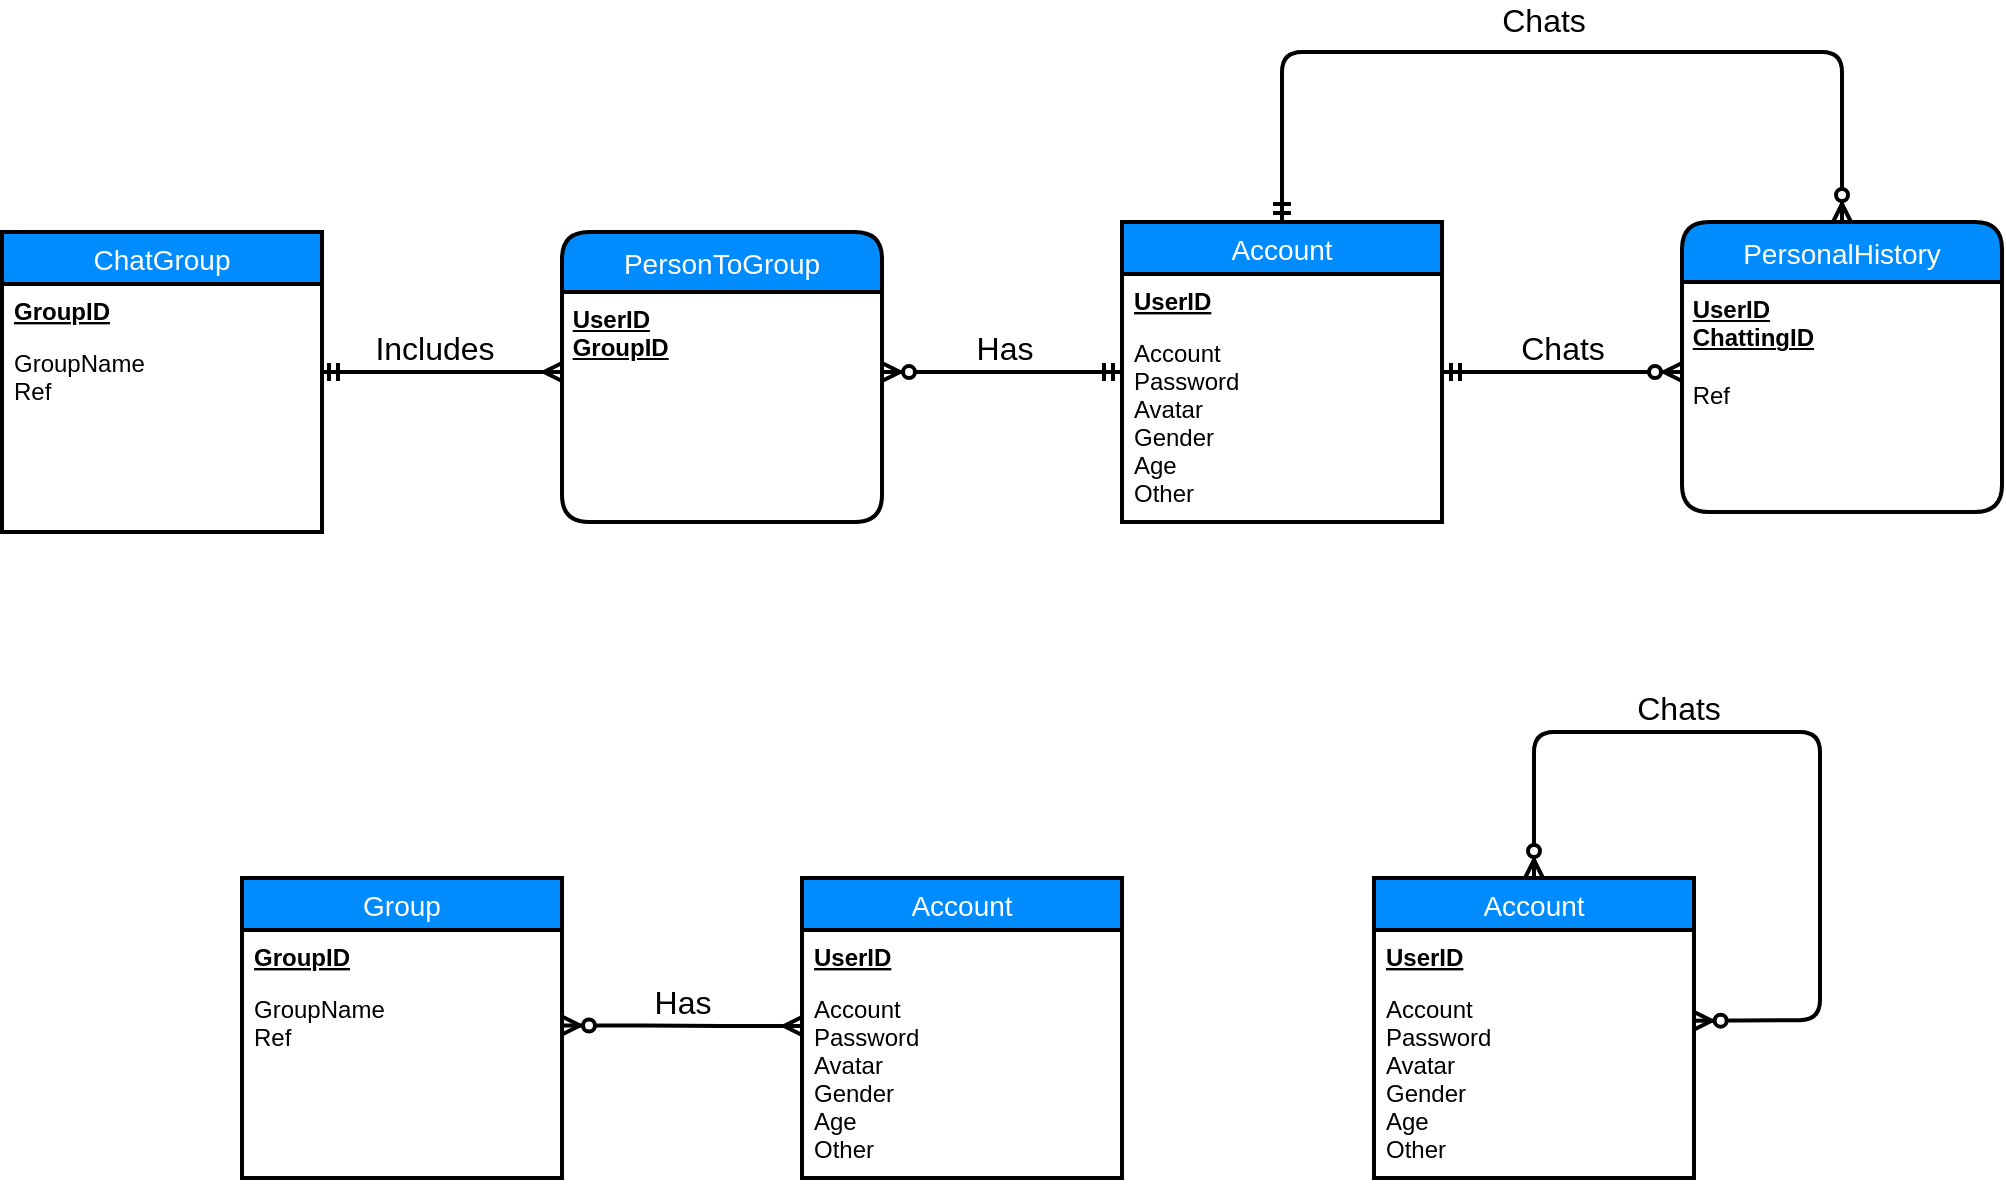 <mxfile version="12.7.9" type="google"><diagram id="h-RbpwB1-YJGbbL05jqK" name="Page-1"><mxGraphModel dx="1746" dy="529" grid="0" gridSize="10" guides="1" tooltips="1" connect="1" arrows="1" fold="1" page="0" pageScale="1" pageWidth="827" pageHeight="1169" math="0" shadow="0"><root><mxCell id="0"/><mxCell id="1" parent="0"/><mxCell id="ZCXoiicQ73553DUnWyuM-18" value="PersonalHistory" style="swimlane;childLayout=stackLayout;horizontal=1;startSize=30;horizontalStack=0;fillColor=#008cff;fontColor=#FFFFFF;rounded=1;fontSize=14;fontStyle=0;strokeWidth=2;resizeParent=0;resizeLast=1;shadow=0;dashed=0;align=center;" parent="1" vertex="1"><mxGeometry x="360" y="215" width="160" height="145" as="geometry"/></mxCell><mxCell id="ZCXoiicQ73553DUnWyuM-36" value="&lt;span style=&quot;font-weight: bold&quot;&gt;&amp;nbsp;&lt;/span&gt;&lt;u style=&quot;font-weight: bold&quot;&gt;UserID&lt;/u&gt;&lt;br&gt;&amp;nbsp;&lt;u&gt;&lt;b&gt;ChattingID&lt;/b&gt;&lt;/u&gt;&lt;br&gt;&amp;nbsp;&lt;br&gt;&amp;nbsp;Ref" style="text;html=1;align=left;verticalAlign=top;resizable=0;points=[];autosize=1;fontColor=#000000;" parent="ZCXoiicQ73553DUnWyuM-18" vertex="1"><mxGeometry y="30" width="160" height="115" as="geometry"/></mxCell><mxCell id="ZCXoiicQ73553DUnWyuM-20" value="Account" style="swimlane;fontStyle=0;childLayout=stackLayout;horizontal=1;startSize=26;fillColor=#008CFF;horizontalStack=0;resizeParent=1;resizeParentMax=0;resizeLast=0;collapsible=1;marginBottom=0;swimlaneFillColor=#ffffff;align=center;fontSize=14;strokeColor=#000000;fontColor=#FFFFFF;strokeWidth=2;" parent="1" vertex="1"><mxGeometry x="80" y="215" width="160" height="150" as="geometry"/></mxCell><mxCell id="ZCXoiicQ73553DUnWyuM-21" value="UserID" style="text;strokeColor=none;fillColor=none;spacingLeft=4;spacingRight=4;overflow=hidden;rotatable=0;points=[[0,0.5],[1,0.5]];portConstraint=eastwest;fontSize=12;fontStyle=5" parent="ZCXoiicQ73553DUnWyuM-20" vertex="1"><mxGeometry y="26" width="160" height="26" as="geometry"/></mxCell><mxCell id="ZCXoiicQ73553DUnWyuM-22" value="Account&#10;Password&#10;Avatar&#10;Gender&#10;Age&#10;Other" style="text;strokeColor=none;fillColor=none;spacingLeft=4;spacingRight=4;overflow=hidden;rotatable=0;points=[[0,0.5],[1,0.5]];portConstraint=eastwest;fontSize=12;" parent="ZCXoiicQ73553DUnWyuM-20" vertex="1"><mxGeometry y="52" width="160" height="98" as="geometry"/></mxCell><mxCell id="ZCXoiicQ73553DUnWyuM-38" value="PersonToGroup" style="swimlane;childLayout=stackLayout;horizontal=1;startSize=30;horizontalStack=0;fillColor=#008cff;fontColor=#FFFFFF;rounded=1;fontSize=14;fontStyle=0;strokeWidth=2;resizeParent=0;resizeLast=1;shadow=0;dashed=0;align=center;labelBackgroundColor=none;" parent="1" vertex="1"><mxGeometry x="-200" y="220" width="160" height="145" as="geometry"/></mxCell><mxCell id="ZCXoiicQ73553DUnWyuM-39" value="&lt;span style=&quot;font-weight: bold&quot;&gt;&amp;nbsp;&lt;/span&gt;&lt;u style=&quot;font-weight: bold&quot;&gt;UserID&lt;/u&gt;&lt;br&gt;&amp;nbsp;&lt;b&gt;&lt;u&gt;GroupID&lt;/u&gt;&lt;/b&gt;&lt;br&gt;&amp;nbsp;&lt;br&gt;&amp;nbsp;" style="text;html=1;align=left;verticalAlign=top;resizable=0;points=[];autosize=1;fontColor=#000000;labelBackgroundColor=none;" parent="ZCXoiicQ73553DUnWyuM-38" vertex="1"><mxGeometry y="30" width="160" height="115" as="geometry"/></mxCell><mxCell id="ZCXoiicQ73553DUnWyuM-41" value="" style="edgeStyle=entityRelationEdgeStyle;fontSize=12;html=1;endArrow=ERzeroToMany;endFill=1;strokeWidth=2;startArrow=ERmandOne;startFill=0;" parent="1" edge="1"><mxGeometry width="100" height="100" relative="1" as="geometry"><mxPoint x="240" y="290" as="sourcePoint"/><mxPoint x="360" y="290" as="targetPoint"/></mxGeometry></mxCell><mxCell id="ZCXoiicQ73553DUnWyuM-43" value="" style="edgeStyle=entityRelationEdgeStyle;fontSize=12;html=1;endArrow=ERmandOne;endFill=0;strokeWidth=2;exitX=1;exitY=0.348;exitDx=0;exitDy=0;exitPerimeter=0;startArrow=ERzeroToMany;startFill=1;" parent="1" source="ZCXoiicQ73553DUnWyuM-39" edge="1"><mxGeometry width="100" height="100" relative="1" as="geometry"><mxPoint x="-20" y="390" as="sourcePoint"/><mxPoint x="80" y="290" as="targetPoint"/></mxGeometry></mxCell><mxCell id="ZCXoiicQ73553DUnWyuM-44" value="ChatGroup" style="swimlane;fontStyle=0;childLayout=stackLayout;horizontal=1;startSize=26;fillColor=#008CFF;horizontalStack=0;resizeParent=1;resizeParentMax=0;resizeLast=0;collapsible=1;marginBottom=0;swimlaneFillColor=#ffffff;align=center;fontSize=14;strokeColor=#000000;fontColor=#FFFFFF;strokeWidth=2;" parent="1" vertex="1"><mxGeometry x="-480" y="220" width="160" height="150" as="geometry"/></mxCell><mxCell id="ZCXoiicQ73553DUnWyuM-45" value="GroupID" style="text;strokeColor=none;fillColor=none;spacingLeft=4;spacingRight=4;overflow=hidden;rotatable=0;points=[[0,0.5],[1,0.5]];portConstraint=eastwest;fontSize=12;fontStyle=5" parent="ZCXoiicQ73553DUnWyuM-44" vertex="1"><mxGeometry y="26" width="160" height="26" as="geometry"/></mxCell><mxCell id="ZCXoiicQ73553DUnWyuM-46" value="GroupName&#10;Ref" style="text;strokeColor=none;fillColor=none;spacingLeft=4;spacingRight=4;overflow=hidden;rotatable=0;points=[[0,0.5],[1,0.5]];portConstraint=eastwest;fontSize=12;" parent="ZCXoiicQ73553DUnWyuM-44" vertex="1"><mxGeometry y="52" width="160" height="98" as="geometry"/></mxCell><mxCell id="ZCXoiicQ73553DUnWyuM-47" value="" style="edgeStyle=entityRelationEdgeStyle;fontSize=12;html=1;endArrow=ERmany;endFill=0;strokeWidth=2;startArrow=ERmandOne;startFill=0;" parent="1" edge="1"><mxGeometry width="100" height="100" relative="1" as="geometry"><mxPoint x="-321" y="290" as="sourcePoint"/><mxPoint x="-200" y="290" as="targetPoint"/></mxGeometry></mxCell><mxCell id="ZCXoiicQ73553DUnWyuM-52" value="" style="endArrow=ERmandOne;html=1;strokeWidth=2;fontColor=#000000;entryX=0.5;entryY=0;entryDx=0;entryDy=0;exitX=0.5;exitY=0;exitDx=0;exitDy=0;endFill=0;startArrow=ERzeroToMany;startFill=1;" parent="1" source="ZCXoiicQ73553DUnWyuM-18" target="ZCXoiicQ73553DUnWyuM-20" edge="1"><mxGeometry width="50" height="50" relative="1" as="geometry"><mxPoint x="447" y="215" as="sourcePoint"/><mxPoint x="206" y="356" as="targetPoint"/><Array as="points"><mxPoint x="440" y="130"/><mxPoint x="160" y="130"/></Array></mxGeometry></mxCell><mxCell id="ZCXoiicQ73553DUnWyuM-53" value="&lt;font style=&quot;font-size: 16px&quot;&gt;Includes&lt;/font&gt;" style="text;html=1;align=center;verticalAlign=middle;resizable=0;points=[];autosize=1;fontColor=#000000;" parent="1" vertex="1"><mxGeometry x="-299" y="268" width="70" height="19" as="geometry"/></mxCell><mxCell id="ZCXoiicQ73553DUnWyuM-54" value="&lt;span style=&quot;font-size: 16px&quot;&gt;Has&lt;/span&gt;" style="text;html=1;align=center;verticalAlign=middle;resizable=0;points=[];autosize=1;fontColor=#000000;" parent="1" vertex="1"><mxGeometry x="2" y="268" width="38" height="19" as="geometry"/></mxCell><mxCell id="ZCXoiicQ73553DUnWyuM-55" value="&lt;font style=&quot;font-size: 16px&quot;&gt;Chats&lt;/font&gt;" style="text;html=1;strokeColor=none;fillColor=none;align=center;verticalAlign=middle;whiteSpace=wrap;rounded=0;labelBackgroundColor=none;fontColor=#000000;" parent="1" vertex="1"><mxGeometry x="271" y="104" width="40" height="20" as="geometry"/></mxCell><mxCell id="ZCXoiicQ73553DUnWyuM-56" value="&lt;font style=&quot;font-size: 16px&quot;&gt;Chats&lt;/font&gt;" style="text;html=1;align=center;verticalAlign=middle;resizable=0;points=[];autosize=1;fontColor=#000000;" parent="1" vertex="1"><mxGeometry x="274" y="268" width="52" height="19" as="geometry"/></mxCell><mxCell id="ZCXoiicQ73553DUnWyuM-57" value="Group" style="swimlane;fontStyle=0;childLayout=stackLayout;horizontal=1;startSize=26;fillColor=#008CFF;horizontalStack=0;resizeParent=1;resizeParentMax=0;resizeLast=0;collapsible=1;marginBottom=0;swimlaneFillColor=#ffffff;align=center;fontSize=14;strokeColor=#000000;fontColor=#FFFFFF;strokeWidth=2;" parent="1" vertex="1"><mxGeometry x="-360" y="543" width="160" height="150" as="geometry"/></mxCell><mxCell id="ZCXoiicQ73553DUnWyuM-58" value="GroupID" style="text;strokeColor=none;fillColor=none;spacingLeft=4;spacingRight=4;overflow=hidden;rotatable=0;points=[[0,0.5],[1,0.5]];portConstraint=eastwest;fontSize=12;fontStyle=5" parent="ZCXoiicQ73553DUnWyuM-57" vertex="1"><mxGeometry y="26" width="160" height="26" as="geometry"/></mxCell><mxCell id="ZCXoiicQ73553DUnWyuM-59" value="GroupName&#10;Ref" style="text;strokeColor=none;fillColor=none;spacingLeft=4;spacingRight=4;overflow=hidden;rotatable=0;points=[[0,0.5],[1,0.5]];portConstraint=eastwest;fontSize=12;" parent="ZCXoiicQ73553DUnWyuM-57" vertex="1"><mxGeometry y="52" width="160" height="98" as="geometry"/></mxCell><mxCell id="ZCXoiicQ73553DUnWyuM-60" value="Account" style="swimlane;fontStyle=0;childLayout=stackLayout;horizontal=1;startSize=26;fillColor=#008CFF;horizontalStack=0;resizeParent=1;resizeParentMax=0;resizeLast=0;collapsible=1;marginBottom=0;swimlaneFillColor=#ffffff;align=center;fontSize=14;strokeColor=#000000;fontColor=#FFFFFF;strokeWidth=2;" parent="1" vertex="1"><mxGeometry x="-80" y="543" width="160" height="150" as="geometry"/></mxCell><mxCell id="ZCXoiicQ73553DUnWyuM-61" value="UserID" style="text;strokeColor=none;fillColor=none;spacingLeft=4;spacingRight=4;overflow=hidden;rotatable=0;points=[[0,0.5],[1,0.5]];portConstraint=eastwest;fontSize=12;fontStyle=5" parent="ZCXoiicQ73553DUnWyuM-60" vertex="1"><mxGeometry y="26" width="160" height="26" as="geometry"/></mxCell><mxCell id="ZCXoiicQ73553DUnWyuM-62" value="Account&#10;Password&#10;Avatar&#10;Gender&#10;Age&#10;Other" style="text;strokeColor=none;fillColor=none;spacingLeft=4;spacingRight=4;overflow=hidden;rotatable=0;points=[[0,0.5],[1,0.5]];portConstraint=eastwest;fontSize=12;" parent="ZCXoiicQ73553DUnWyuM-60" vertex="1"><mxGeometry y="52" width="160" height="98" as="geometry"/></mxCell><mxCell id="ZCXoiicQ73553DUnWyuM-64" value="" style="edgeStyle=entityRelationEdgeStyle;fontSize=12;html=1;endArrow=ERmany;endFill=0;strokeWidth=2;exitX=1;exitY=0.222;exitDx=0;exitDy=0;exitPerimeter=0;startArrow=ERzeroToMany;startFill=1;" parent="1" source="ZCXoiicQ73553DUnWyuM-59" edge="1"><mxGeometry width="100" height="100" relative="1" as="geometry"><mxPoint x="-180" y="717" as="sourcePoint"/><mxPoint x="-80" y="617" as="targetPoint"/></mxGeometry></mxCell><mxCell id="ZCXoiicQ73553DUnWyuM-65" value="Account" style="swimlane;fontStyle=0;childLayout=stackLayout;horizontal=1;startSize=26;fillColor=#008CFF;horizontalStack=0;resizeParent=1;resizeParentMax=0;resizeLast=0;collapsible=1;marginBottom=0;swimlaneFillColor=#ffffff;align=center;fontSize=14;strokeColor=#000000;fontColor=#FFFFFF;strokeWidth=2;" parent="1" vertex="1"><mxGeometry x="206" y="543" width="160" height="150" as="geometry"/></mxCell><mxCell id="ZCXoiicQ73553DUnWyuM-66" value="UserID" style="text;strokeColor=none;fillColor=none;spacingLeft=4;spacingRight=4;overflow=hidden;rotatable=0;points=[[0,0.5],[1,0.5]];portConstraint=eastwest;fontSize=12;fontStyle=5" parent="ZCXoiicQ73553DUnWyuM-65" vertex="1"><mxGeometry y="26" width="160" height="26" as="geometry"/></mxCell><mxCell id="ZCXoiicQ73553DUnWyuM-67" value="Account&#10;Password&#10;Avatar&#10;Gender&#10;Age&#10;Other" style="text;strokeColor=none;fillColor=none;spacingLeft=4;spacingRight=4;overflow=hidden;rotatable=0;points=[[0,0.5],[1,0.5]];portConstraint=eastwest;fontSize=12;" parent="ZCXoiicQ73553DUnWyuM-65" vertex="1"><mxGeometry y="52" width="160" height="98" as="geometry"/></mxCell><mxCell id="ZCXoiicQ73553DUnWyuM-69" value="" style="endArrow=ERzeroToMany;html=1;strokeWidth=2;fontColor=#000000;exitX=0.5;exitY=0;exitDx=0;exitDy=0;entryX=0.999;entryY=0.198;entryDx=0;entryDy=0;entryPerimeter=0;endFill=1;startArrow=ERzeroToMany;startFill=1;" parent="ZCXoiicQ73553DUnWyuM-65" source="ZCXoiicQ73553DUnWyuM-65" target="ZCXoiicQ73553DUnWyuM-67" edge="1"><mxGeometry width="50" height="50" relative="1" as="geometry"><mxPoint x="74" y="-3" as="sourcePoint"/><mxPoint x="124" y="-53" as="targetPoint"/><Array as="points"><mxPoint x="80" y="-73"/><mxPoint x="223" y="-73"/><mxPoint x="223" y="71"/></Array></mxGeometry></mxCell><mxCell id="ZCXoiicQ73553DUnWyuM-70" value="&lt;font style=&quot;font-size: 16px&quot;&gt;Has&lt;/font&gt;" style="text;html=1;align=center;verticalAlign=middle;resizable=0;points=[];autosize=1;fontColor=#000000;" parent="1" vertex="1"><mxGeometry x="-159" y="595" width="38" height="19" as="geometry"/></mxCell><mxCell id="ZCXoiicQ73553DUnWyuM-71" value="&lt;font style=&quot;font-size: 16px&quot;&gt;Chats&lt;/font&gt;" style="text;html=1;align=center;verticalAlign=middle;resizable=0;points=[];autosize=1;fontColor=#000000;" parent="1" vertex="1"><mxGeometry x="332" y="448" width="52" height="19" as="geometry"/></mxCell></root></mxGraphModel></diagram></mxfile>